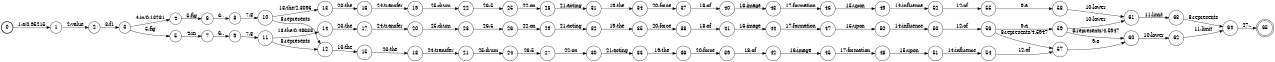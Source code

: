 digraph FST {
rankdir = LR;
size = "8.5,11";
label = "";
center = 1;
orientation = Portrait;
ranksep = "0.4";
nodesep = "0.25";
0 [label = "0", shape = circle, style = bold, fontsize = 14]
	0 -> 1 [label = "1:a/0.95215", fontsize = 14];
1 [label = "1", shape = circle, style = solid, fontsize = 14]
	1 -> 2 [label = "2:value", fontsize = 14];
2 [label = "2", shape = circle, style = solid, fontsize = 14]
	2 -> 3 [label = "3:f1", fontsize = 14];
3 [label = "3", shape = circle, style = solid, fontsize = 14]
	3 -> 4 [label = "4:in/0.13281", fontsize = 14];
	3 -> 5 [label = "5:fig", fontsize = 14];
4 [label = "4", shape = circle, style = solid, fontsize = 14]
	4 -> 6 [label = "5:fig", fontsize = 14];
5 [label = "5", shape = circle, style = solid, fontsize = 14]
	5 -> 7 [label = "4:in", fontsize = 14];
6 [label = "6", shape = circle, style = solid, fontsize = 14]
	6 -> 8 [label = "6:.", fontsize = 14];
7 [label = "7", shape = circle, style = solid, fontsize = 14]
	7 -> 9 [label = "6:.", fontsize = 14];
8 [label = "8", shape = circle, style = solid, fontsize = 14]
	8 -> 10 [label = "7:8", fontsize = 14];
9 [label = "9", shape = circle, style = solid, fontsize = 14]
	9 -> 11 [label = "7:8", fontsize = 14];
10 [label = "10", shape = circle, style = solid, fontsize = 14]
	10 -> 12 [label = "8:represents", fontsize = 14];
	10 -> 13 [label = "13:the/2.3096", fontsize = 14];
11 [label = "11", shape = circle, style = solid, fontsize = 14]
	11 -> 12 [label = "8:represents", fontsize = 14];
	11 -> 14 [label = "13:the/0.48633", fontsize = 14];
12 [label = "12", shape = circle, style = solid, fontsize = 14]
	12 -> 15 [label = "13:the", fontsize = 14];
13 [label = "13", shape = circle, style = solid, fontsize = 14]
	13 -> 16 [label = "23:the", fontsize = 14];
14 [label = "14", shape = circle, style = solid, fontsize = 14]
	14 -> 17 [label = "23:the", fontsize = 14];
15 [label = "15", shape = circle, style = solid, fontsize = 14]
	15 -> 18 [label = "23:the", fontsize = 14];
16 [label = "16", shape = circle, style = solid, fontsize = 14]
	16 -> 19 [label = "24:transfer", fontsize = 14];
17 [label = "17", shape = circle, style = solid, fontsize = 14]
	17 -> 20 [label = "24:transfer", fontsize = 14];
18 [label = "18", shape = circle, style = solid, fontsize = 14]
	18 -> 21 [label = "24:transfer", fontsize = 14];
19 [label = "19", shape = circle, style = solid, fontsize = 14]
	19 -> 22 [label = "25:drum", fontsize = 14];
20 [label = "20", shape = circle, style = solid, fontsize = 14]
	20 -> 23 [label = "25:drum", fontsize = 14];
21 [label = "21", shape = circle, style = solid, fontsize = 14]
	21 -> 24 [label = "25:drum", fontsize = 14];
22 [label = "22", shape = circle, style = solid, fontsize = 14]
	22 -> 25 [label = "26:5", fontsize = 14];
23 [label = "23", shape = circle, style = solid, fontsize = 14]
	23 -> 26 [label = "26:5", fontsize = 14];
24 [label = "24", shape = circle, style = solid, fontsize = 14]
	24 -> 27 [label = "26:5", fontsize = 14];
25 [label = "25", shape = circle, style = solid, fontsize = 14]
	25 -> 28 [label = "22:on", fontsize = 14];
26 [label = "26", shape = circle, style = solid, fontsize = 14]
	26 -> 29 [label = "22:on", fontsize = 14];
27 [label = "27", shape = circle, style = solid, fontsize = 14]
	27 -> 30 [label = "22:on", fontsize = 14];
28 [label = "28", shape = circle, style = solid, fontsize = 14]
	28 -> 31 [label = "21:acting", fontsize = 14];
29 [label = "29", shape = circle, style = solid, fontsize = 14]
	29 -> 32 [label = "21:acting", fontsize = 14];
30 [label = "30", shape = circle, style = solid, fontsize = 14]
	30 -> 33 [label = "21:acting", fontsize = 14];
31 [label = "31", shape = circle, style = solid, fontsize = 14]
	31 -> 34 [label = "19:the", fontsize = 14];
32 [label = "32", shape = circle, style = solid, fontsize = 14]
	32 -> 35 [label = "19:the", fontsize = 14];
33 [label = "33", shape = circle, style = solid, fontsize = 14]
	33 -> 36 [label = "19:the", fontsize = 14];
34 [label = "34", shape = circle, style = solid, fontsize = 14]
	34 -> 37 [label = "20:force", fontsize = 14];
35 [label = "35", shape = circle, style = solid, fontsize = 14]
	35 -> 38 [label = "20:force", fontsize = 14];
36 [label = "36", shape = circle, style = solid, fontsize = 14]
	36 -> 39 [label = "20:force", fontsize = 14];
37 [label = "37", shape = circle, style = solid, fontsize = 14]
	37 -> 40 [label = "18:of", fontsize = 14];
38 [label = "38", shape = circle, style = solid, fontsize = 14]
	38 -> 41 [label = "18:of", fontsize = 14];
39 [label = "39", shape = circle, style = solid, fontsize = 14]
	39 -> 42 [label = "18:of", fontsize = 14];
40 [label = "40", shape = circle, style = solid, fontsize = 14]
	40 -> 43 [label = "16:image", fontsize = 14];
41 [label = "41", shape = circle, style = solid, fontsize = 14]
	41 -> 44 [label = "16:image", fontsize = 14];
42 [label = "42", shape = circle, style = solid, fontsize = 14]
	42 -> 45 [label = "16:image", fontsize = 14];
43 [label = "43", shape = circle, style = solid, fontsize = 14]
	43 -> 46 [label = "17:formation", fontsize = 14];
44 [label = "44", shape = circle, style = solid, fontsize = 14]
	44 -> 47 [label = "17:formation", fontsize = 14];
45 [label = "45", shape = circle, style = solid, fontsize = 14]
	45 -> 48 [label = "17:formation", fontsize = 14];
46 [label = "46", shape = circle, style = solid, fontsize = 14]
	46 -> 49 [label = "15:upon", fontsize = 14];
47 [label = "47", shape = circle, style = solid, fontsize = 14]
	47 -> 50 [label = "15:upon", fontsize = 14];
48 [label = "48", shape = circle, style = solid, fontsize = 14]
	48 -> 51 [label = "15:upon", fontsize = 14];
49 [label = "49", shape = circle, style = solid, fontsize = 14]
	49 -> 52 [label = "14:influence", fontsize = 14];
50 [label = "50", shape = circle, style = solid, fontsize = 14]
	50 -> 53 [label = "14:influence", fontsize = 14];
51 [label = "51", shape = circle, style = solid, fontsize = 14]
	51 -> 54 [label = "14:influence", fontsize = 14];
52 [label = "52", shape = circle, style = solid, fontsize = 14]
	52 -> 55 [label = "12:of", fontsize = 14];
53 [label = "53", shape = circle, style = solid, fontsize = 14]
	53 -> 56 [label = "12:of", fontsize = 14];
54 [label = "54", shape = circle, style = solid, fontsize = 14]
	54 -> 57 [label = "12:of", fontsize = 14];
55 [label = "55", shape = circle, style = solid, fontsize = 14]
	55 -> 58 [label = "9:a", fontsize = 14];
56 [label = "56", shape = circle, style = solid, fontsize = 14]
	56 -> 59 [label = "9:a", fontsize = 14];
	56 -> 57 [label = "8:represents/4.5947", fontsize = 14];
57 [label = "57", shape = circle, style = solid, fontsize = 14]
	57 -> 60 [label = "9:a", fontsize = 14];
58 [label = "58", shape = circle, style = solid, fontsize = 14]
	58 -> 61 [label = "10:lower", fontsize = 14];
59 [label = "59", shape = circle, style = solid, fontsize = 14]
	59 -> 60 [label = "8:represents/4.5947", fontsize = 14];
	59 -> 61 [label = "10:lower", fontsize = 14];
60 [label = "60", shape = circle, style = solid, fontsize = 14]
	60 -> 62 [label = "10:lower", fontsize = 14];
61 [label = "61", shape = circle, style = solid, fontsize = 14]
	61 -> 63 [label = "11:limit", fontsize = 14];
62 [label = "62", shape = circle, style = solid, fontsize = 14]
	62 -> 64 [label = "11:limit", fontsize = 14];
63 [label = "63", shape = circle, style = solid, fontsize = 14]
	63 -> 64 [label = "8:represents", fontsize = 14];
64 [label = "64", shape = circle, style = solid, fontsize = 14]
	64 -> 65 [label = "27:.", fontsize = 14];
65 [label = "65", shape = doublecircle, style = solid, fontsize = 14]
}
